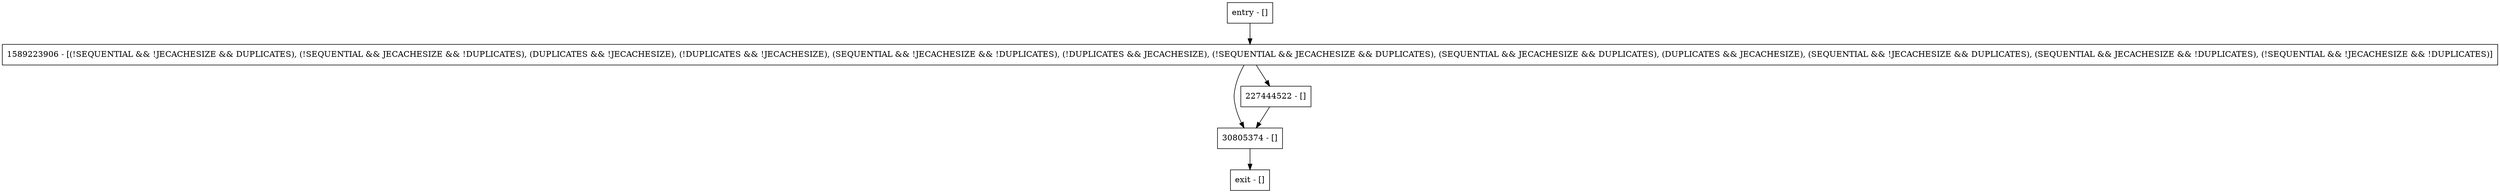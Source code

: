 digraph get3ByteInt {
node [shape=record];
entry [label="entry - []"];
exit [label="exit - []"];
30805374 [label="30805374 - []"];
1589223906 [label="1589223906 - [(!SEQUENTIAL && !JECACHESIZE && DUPLICATES), (!SEQUENTIAL && JECACHESIZE && !DUPLICATES), (DUPLICATES && !JECACHESIZE), (!DUPLICATES && !JECACHESIZE), (SEQUENTIAL && !JECACHESIZE && !DUPLICATES), (!DUPLICATES && JECACHESIZE), (!SEQUENTIAL && JECACHESIZE && DUPLICATES), (SEQUENTIAL && JECACHESIZE && DUPLICATES), (DUPLICATES && JECACHESIZE), (SEQUENTIAL && !JECACHESIZE && DUPLICATES), (SEQUENTIAL && JECACHESIZE && !DUPLICATES), (!SEQUENTIAL && !JECACHESIZE && !DUPLICATES)]"];
227444522 [label="227444522 - []"];
entry;
exit;
entry -> 1589223906;
30805374 -> exit;
1589223906 -> 30805374;
1589223906 -> 227444522;
227444522 -> 30805374;
}
